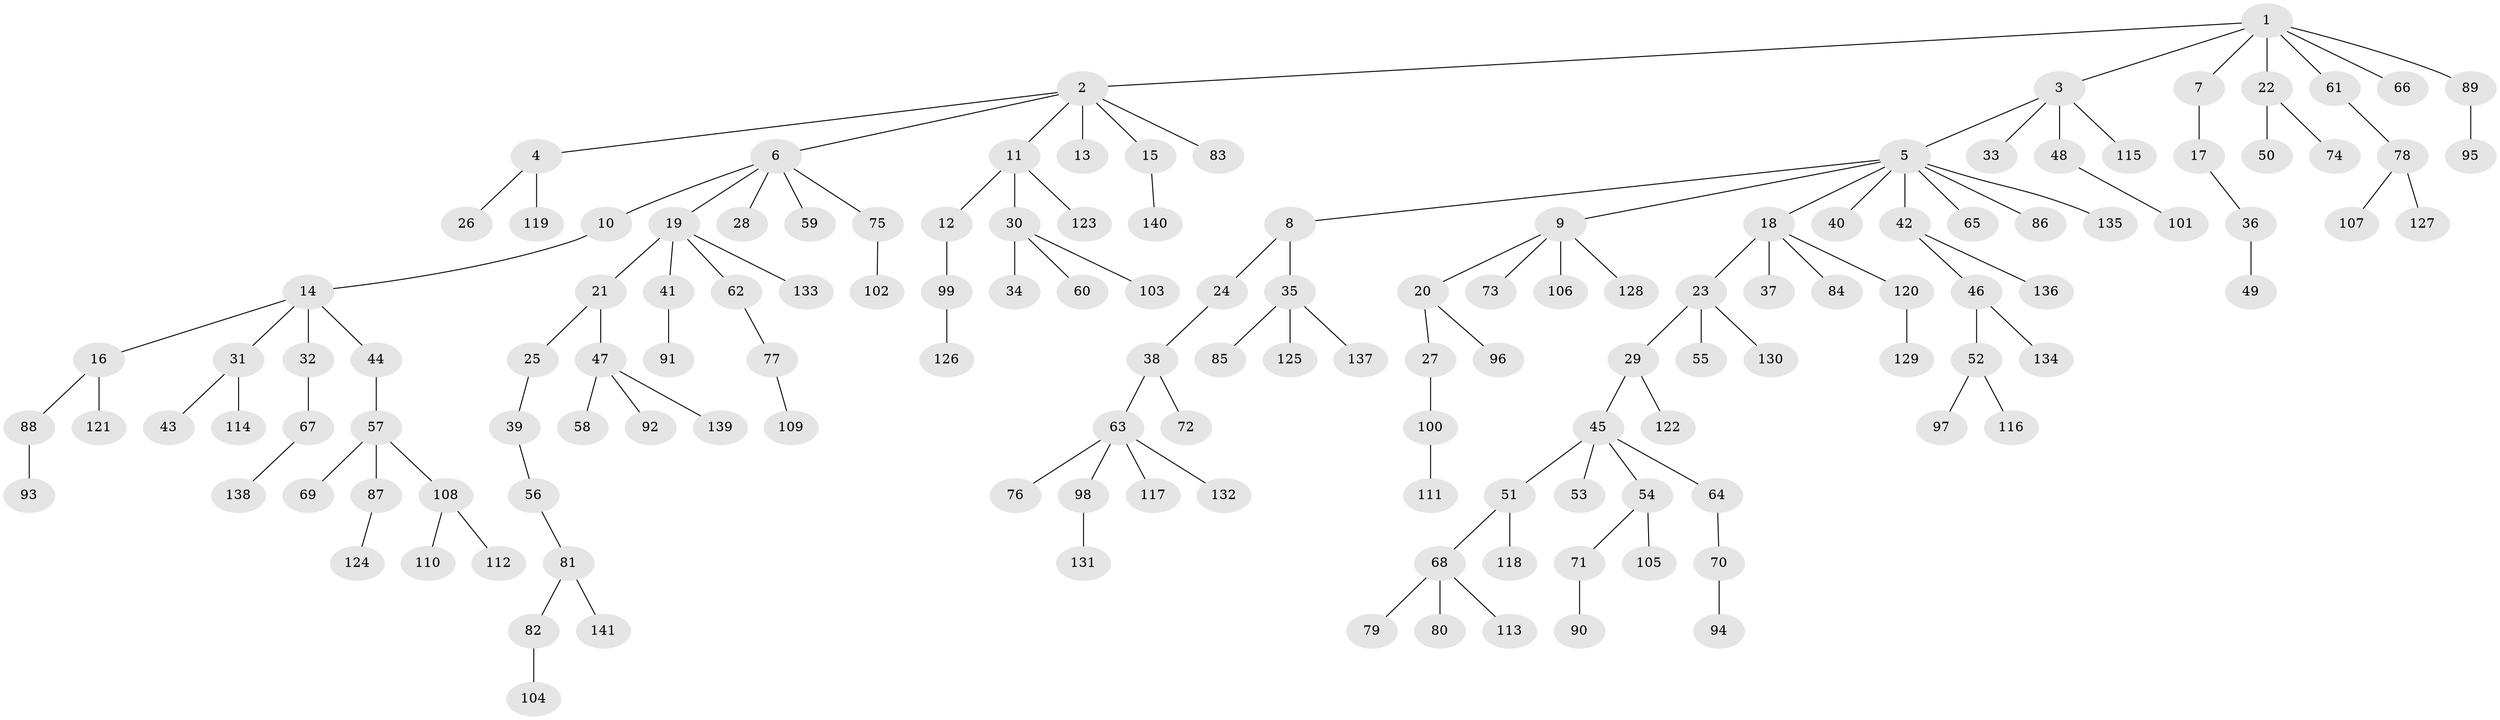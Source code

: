 // Generated by graph-tools (version 1.1) at 2025/52/03/09/25 04:52:59]
// undirected, 141 vertices, 140 edges
graph export_dot {
graph [start="1"]
  node [color=gray90,style=filled];
  1;
  2;
  3;
  4;
  5;
  6;
  7;
  8;
  9;
  10;
  11;
  12;
  13;
  14;
  15;
  16;
  17;
  18;
  19;
  20;
  21;
  22;
  23;
  24;
  25;
  26;
  27;
  28;
  29;
  30;
  31;
  32;
  33;
  34;
  35;
  36;
  37;
  38;
  39;
  40;
  41;
  42;
  43;
  44;
  45;
  46;
  47;
  48;
  49;
  50;
  51;
  52;
  53;
  54;
  55;
  56;
  57;
  58;
  59;
  60;
  61;
  62;
  63;
  64;
  65;
  66;
  67;
  68;
  69;
  70;
  71;
  72;
  73;
  74;
  75;
  76;
  77;
  78;
  79;
  80;
  81;
  82;
  83;
  84;
  85;
  86;
  87;
  88;
  89;
  90;
  91;
  92;
  93;
  94;
  95;
  96;
  97;
  98;
  99;
  100;
  101;
  102;
  103;
  104;
  105;
  106;
  107;
  108;
  109;
  110;
  111;
  112;
  113;
  114;
  115;
  116;
  117;
  118;
  119;
  120;
  121;
  122;
  123;
  124;
  125;
  126;
  127;
  128;
  129;
  130;
  131;
  132;
  133;
  134;
  135;
  136;
  137;
  138;
  139;
  140;
  141;
  1 -- 2;
  1 -- 3;
  1 -- 7;
  1 -- 22;
  1 -- 61;
  1 -- 66;
  1 -- 89;
  2 -- 4;
  2 -- 6;
  2 -- 11;
  2 -- 13;
  2 -- 15;
  2 -- 83;
  3 -- 5;
  3 -- 33;
  3 -- 48;
  3 -- 115;
  4 -- 26;
  4 -- 119;
  5 -- 8;
  5 -- 9;
  5 -- 18;
  5 -- 40;
  5 -- 42;
  5 -- 65;
  5 -- 86;
  5 -- 135;
  6 -- 10;
  6 -- 19;
  6 -- 28;
  6 -- 59;
  6 -- 75;
  7 -- 17;
  8 -- 24;
  8 -- 35;
  9 -- 20;
  9 -- 73;
  9 -- 106;
  9 -- 128;
  10 -- 14;
  11 -- 12;
  11 -- 30;
  11 -- 123;
  12 -- 99;
  14 -- 16;
  14 -- 31;
  14 -- 32;
  14 -- 44;
  15 -- 140;
  16 -- 88;
  16 -- 121;
  17 -- 36;
  18 -- 23;
  18 -- 37;
  18 -- 84;
  18 -- 120;
  19 -- 21;
  19 -- 41;
  19 -- 62;
  19 -- 133;
  20 -- 27;
  20 -- 96;
  21 -- 25;
  21 -- 47;
  22 -- 50;
  22 -- 74;
  23 -- 29;
  23 -- 55;
  23 -- 130;
  24 -- 38;
  25 -- 39;
  27 -- 100;
  29 -- 45;
  29 -- 122;
  30 -- 34;
  30 -- 60;
  30 -- 103;
  31 -- 43;
  31 -- 114;
  32 -- 67;
  35 -- 85;
  35 -- 125;
  35 -- 137;
  36 -- 49;
  38 -- 63;
  38 -- 72;
  39 -- 56;
  41 -- 91;
  42 -- 46;
  42 -- 136;
  44 -- 57;
  45 -- 51;
  45 -- 53;
  45 -- 54;
  45 -- 64;
  46 -- 52;
  46 -- 134;
  47 -- 58;
  47 -- 92;
  47 -- 139;
  48 -- 101;
  51 -- 68;
  51 -- 118;
  52 -- 97;
  52 -- 116;
  54 -- 71;
  54 -- 105;
  56 -- 81;
  57 -- 69;
  57 -- 87;
  57 -- 108;
  61 -- 78;
  62 -- 77;
  63 -- 76;
  63 -- 98;
  63 -- 117;
  63 -- 132;
  64 -- 70;
  67 -- 138;
  68 -- 79;
  68 -- 80;
  68 -- 113;
  70 -- 94;
  71 -- 90;
  75 -- 102;
  77 -- 109;
  78 -- 107;
  78 -- 127;
  81 -- 82;
  81 -- 141;
  82 -- 104;
  87 -- 124;
  88 -- 93;
  89 -- 95;
  98 -- 131;
  99 -- 126;
  100 -- 111;
  108 -- 110;
  108 -- 112;
  120 -- 129;
}

